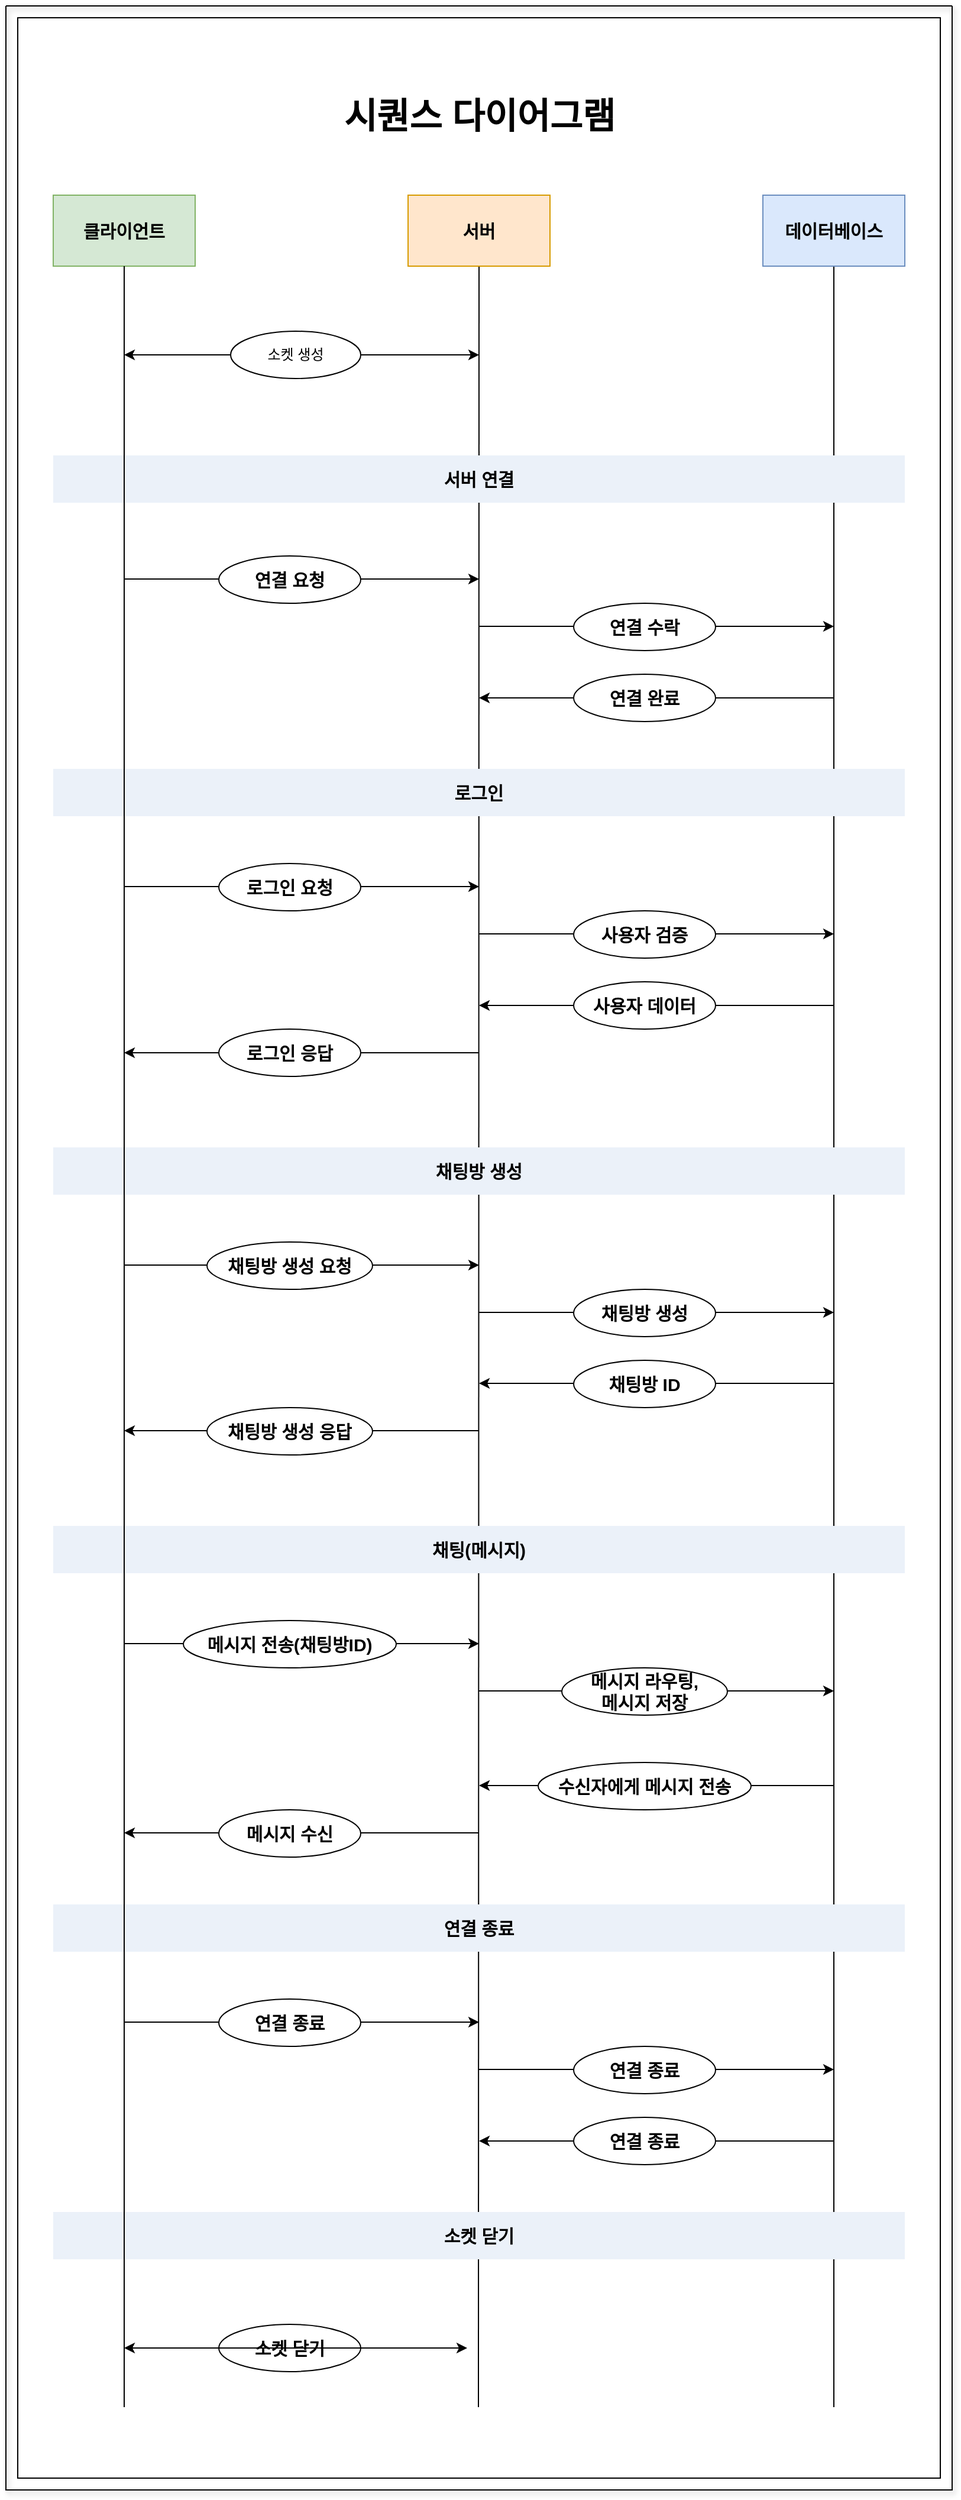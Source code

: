 <mxfile version="24.7.10">
  <diagram name="페이지-1" id="5Nco7DbLIY9qKy2n7g9x">
    <mxGraphModel dx="1434" dy="738" grid="1" gridSize="10" guides="1" tooltips="1" connect="1" arrows="1" fold="1" page="1" pageScale="1" pageWidth="827" pageHeight="1169" background="#ffffff" math="0" shadow="0">
      <root>
        <mxCell id="0" />
        <mxCell id="1" parent="0" />
        <mxCell id="mQip_7yPlVIr9bpcAe75-72" value="" style="swimlane;startSize=0;fillColor=default;gradientColor=none;rounded=0;glass=0;shadow=1;labelBackgroundColor=none;" parent="1" vertex="1">
          <mxGeometry x="10" y="10" width="800" height="2100" as="geometry">
            <mxRectangle y="400" width="50" height="40" as="alternateBounds" />
          </mxGeometry>
        </mxCell>
        <mxCell id="mQip_7yPlVIr9bpcAe75-73" value="" style="rounded=0;whiteSpace=wrap;html=1;" parent="mQip_7yPlVIr9bpcAe75-72" vertex="1">
          <mxGeometry x="10" y="10" width="780" height="2080" as="geometry" />
        </mxCell>
        <mxCell id="mQip_7yPlVIr9bpcAe75-52" value="" style="endArrow=classic;html=1;rounded=0;labelBackgroundColor=none;fontSize=15;fontStyle=1" parent="mQip_7yPlVIr9bpcAe75-72" edge="1">
          <mxGeometry width="50" height="50" relative="1" as="geometry">
            <mxPoint x="700" y="1805" as="sourcePoint" />
            <mxPoint x="400" y="1805" as="targetPoint" />
          </mxGeometry>
        </mxCell>
        <mxCell id="mQip_7yPlVIr9bpcAe75-17" value="" style="endArrow=classic;html=1;rounded=0;labelBackgroundColor=none;fontSize=15;fontStyle=1" parent="mQip_7yPlVIr9bpcAe75-72" edge="1">
          <mxGeometry width="50" height="50" relative="1" as="geometry">
            <mxPoint x="700" y="585" as="sourcePoint" />
            <mxPoint x="400" y="585" as="targetPoint" />
          </mxGeometry>
        </mxCell>
        <mxCell id="mQip_7yPlVIr9bpcAe75-8" value="" style="endArrow=classic;html=1;rounded=0;labelBackgroundColor=none;fontSize=15;fontStyle=1" parent="mQip_7yPlVIr9bpcAe75-72" edge="1">
          <mxGeometry width="50" height="50" relative="1" as="geometry">
            <mxPoint x="100" y="484.5" as="sourcePoint" />
            <mxPoint x="400" y="484.5" as="targetPoint" />
          </mxGeometry>
        </mxCell>
        <mxCell id="mQip_7yPlVIr9bpcAe75-12" value="연결 요청" style="ellipse;whiteSpace=wrap;html=1;labelBackgroundColor=none;fontSize=15;fontStyle=1" parent="mQip_7yPlVIr9bpcAe75-72" vertex="1">
          <mxGeometry x="180" y="465" width="120" height="40" as="geometry" />
        </mxCell>
        <mxCell id="mQip_7yPlVIr9bpcAe75-14" value="" style="endArrow=classic;html=1;rounded=0;labelBackgroundColor=none;fontSize=15;fontStyle=1" parent="mQip_7yPlVIr9bpcAe75-72" edge="1">
          <mxGeometry width="50" height="50" relative="1" as="geometry">
            <mxPoint x="400" y="524.5" as="sourcePoint" />
            <mxPoint x="700" y="524.5" as="targetPoint" />
          </mxGeometry>
        </mxCell>
        <mxCell id="mQip_7yPlVIr9bpcAe75-15" value="연결 수락" style="ellipse;whiteSpace=wrap;html=1;labelBackgroundColor=none;fontSize=15;fontStyle=1" parent="mQip_7yPlVIr9bpcAe75-72" vertex="1">
          <mxGeometry x="480" y="505" width="120" height="40" as="geometry" />
        </mxCell>
        <mxCell id="mQip_7yPlVIr9bpcAe75-16" value="연결 완료" style="ellipse;whiteSpace=wrap;html=1;labelBackgroundColor=none;fontSize=15;fontStyle=1" parent="mQip_7yPlVIr9bpcAe75-72" vertex="1">
          <mxGeometry x="480" y="565" width="120" height="40" as="geometry" />
        </mxCell>
        <mxCell id="mQip_7yPlVIr9bpcAe75-21" value="" style="endArrow=classic;html=1;rounded=0;labelBackgroundColor=none;fontSize=15;fontStyle=1" parent="mQip_7yPlVIr9bpcAe75-72" edge="1">
          <mxGeometry width="50" height="50" relative="1" as="geometry">
            <mxPoint x="100" y="744.5" as="sourcePoint" />
            <mxPoint x="400" y="744.5" as="targetPoint" />
          </mxGeometry>
        </mxCell>
        <mxCell id="mQip_7yPlVIr9bpcAe75-22" value="로그인 요청" style="ellipse;whiteSpace=wrap;html=1;labelBackgroundColor=none;fontSize=15;fontStyle=1" parent="mQip_7yPlVIr9bpcAe75-72" vertex="1">
          <mxGeometry x="180" y="725" width="120" height="40" as="geometry" />
        </mxCell>
        <mxCell id="mQip_7yPlVIr9bpcAe75-23" value="" style="endArrow=classic;html=1;rounded=0;labelBackgroundColor=none;fontSize=15;fontStyle=1" parent="mQip_7yPlVIr9bpcAe75-72" edge="1">
          <mxGeometry width="50" height="50" relative="1" as="geometry">
            <mxPoint x="400" y="784.5" as="sourcePoint" />
            <mxPoint x="700" y="784.5" as="targetPoint" />
          </mxGeometry>
        </mxCell>
        <mxCell id="mQip_7yPlVIr9bpcAe75-24" value="사용자 검증" style="ellipse;whiteSpace=wrap;html=1;labelBackgroundColor=none;fontSize=15;fontStyle=1" parent="mQip_7yPlVIr9bpcAe75-72" vertex="1">
          <mxGeometry x="480" y="765" width="120" height="40" as="geometry" />
        </mxCell>
        <mxCell id="mQip_7yPlVIr9bpcAe75-25" value="" style="endArrow=classic;html=1;rounded=0;labelBackgroundColor=none;fontSize=15;fontStyle=1" parent="mQip_7yPlVIr9bpcAe75-72" edge="1">
          <mxGeometry width="50" height="50" relative="1" as="geometry">
            <mxPoint x="700" y="845" as="sourcePoint" />
            <mxPoint x="400" y="845" as="targetPoint" />
          </mxGeometry>
        </mxCell>
        <mxCell id="mQip_7yPlVIr9bpcAe75-26" value="사용자 데이터" style="ellipse;whiteSpace=wrap;html=1;labelBackgroundColor=none;fontSize=15;fontStyle=1" parent="mQip_7yPlVIr9bpcAe75-72" vertex="1">
          <mxGeometry x="480" y="825" width="120" height="40" as="geometry" />
        </mxCell>
        <mxCell id="mQip_7yPlVIr9bpcAe75-27" value="" style="endArrow=classic;html=1;rounded=0;labelBackgroundColor=none;fontSize=15;fontStyle=1" parent="mQip_7yPlVIr9bpcAe75-72" edge="1">
          <mxGeometry width="50" height="50" relative="1" as="geometry">
            <mxPoint x="400" y="885" as="sourcePoint" />
            <mxPoint x="100" y="885" as="targetPoint" />
          </mxGeometry>
        </mxCell>
        <mxCell id="mQip_7yPlVIr9bpcAe75-28" value="로그인 응답" style="ellipse;whiteSpace=wrap;html=1;labelBackgroundColor=none;fontSize=15;fontStyle=1" parent="mQip_7yPlVIr9bpcAe75-72" vertex="1">
          <mxGeometry x="180" y="865" width="120" height="40" as="geometry" />
        </mxCell>
        <mxCell id="mQip_7yPlVIr9bpcAe75-29" value="" style="endArrow=classic;html=1;rounded=0;labelBackgroundColor=none;fontSize=15;fontStyle=1" parent="mQip_7yPlVIr9bpcAe75-72" edge="1">
          <mxGeometry width="50" height="50" relative="1" as="geometry">
            <mxPoint x="100" y="1064.5" as="sourcePoint" />
            <mxPoint x="400" y="1064.5" as="targetPoint" />
          </mxGeometry>
        </mxCell>
        <mxCell id="mQip_7yPlVIr9bpcAe75-30" value="채팅방 생성 요청" style="ellipse;whiteSpace=wrap;html=1;labelBackgroundColor=none;fontSize=15;fontStyle=1" parent="mQip_7yPlVIr9bpcAe75-72" vertex="1">
          <mxGeometry x="170" y="1045" width="140" height="40" as="geometry" />
        </mxCell>
        <mxCell id="mQip_7yPlVIr9bpcAe75-31" value="" style="endArrow=classic;html=1;rounded=0;labelBackgroundColor=none;fontSize=15;fontStyle=1" parent="mQip_7yPlVIr9bpcAe75-72" edge="1">
          <mxGeometry width="50" height="50" relative="1" as="geometry">
            <mxPoint x="400" y="1104.5" as="sourcePoint" />
            <mxPoint x="700" y="1104.5" as="targetPoint" />
          </mxGeometry>
        </mxCell>
        <mxCell id="mQip_7yPlVIr9bpcAe75-33" value="Text" style="edgeLabel;html=1;align=center;verticalAlign=middle;resizable=0;points=[];labelBackgroundColor=none;fontSize=15;fontStyle=1" parent="mQip_7yPlVIr9bpcAe75-31" vertex="1" connectable="0">
          <mxGeometry x="-0.027" y="-3" relative="1" as="geometry">
            <mxPoint y="1" as="offset" />
          </mxGeometry>
        </mxCell>
        <mxCell id="mQip_7yPlVIr9bpcAe75-32" value="채팅방 생성" style="ellipse;whiteSpace=wrap;html=1;labelBackgroundColor=none;fontSize=15;fontStyle=1" parent="mQip_7yPlVIr9bpcAe75-72" vertex="1">
          <mxGeometry x="480" y="1085" width="120" height="40" as="geometry" />
        </mxCell>
        <mxCell id="mQip_7yPlVIr9bpcAe75-34" value="" style="endArrow=classic;html=1;rounded=0;labelBackgroundColor=none;fontSize=15;fontStyle=1" parent="mQip_7yPlVIr9bpcAe75-72" edge="1">
          <mxGeometry width="50" height="50" relative="1" as="geometry">
            <mxPoint x="700" y="1164.5" as="sourcePoint" />
            <mxPoint x="400" y="1164.5" as="targetPoint" />
          </mxGeometry>
        </mxCell>
        <mxCell id="mQip_7yPlVIr9bpcAe75-35" value="채팅방 ID" style="ellipse;whiteSpace=wrap;html=1;labelBackgroundColor=none;fontSize=15;fontStyle=1" parent="mQip_7yPlVIr9bpcAe75-72" vertex="1">
          <mxGeometry x="480" y="1145" width="120" height="40" as="geometry" />
        </mxCell>
        <mxCell id="mQip_7yPlVIr9bpcAe75-37" value="" style="endArrow=classic;html=1;rounded=0;labelBackgroundColor=none;fontSize=15;fontStyle=1" parent="mQip_7yPlVIr9bpcAe75-72" edge="1">
          <mxGeometry width="50" height="50" relative="1" as="geometry">
            <mxPoint x="400" y="1204.5" as="sourcePoint" />
            <mxPoint x="100" y="1204.5" as="targetPoint" />
          </mxGeometry>
        </mxCell>
        <mxCell id="mQip_7yPlVIr9bpcAe75-38" value="채팅방 생성 응답" style="ellipse;whiteSpace=wrap;html=1;labelBackgroundColor=none;fontSize=15;fontStyle=1" parent="mQip_7yPlVIr9bpcAe75-72" vertex="1">
          <mxGeometry x="170" y="1185" width="140" height="40" as="geometry" />
        </mxCell>
        <mxCell id="mQip_7yPlVIr9bpcAe75-39" value="" style="endArrow=classic;html=1;rounded=0;labelBackgroundColor=none;fontSize=15;fontStyle=1" parent="mQip_7yPlVIr9bpcAe75-72" edge="1">
          <mxGeometry width="50" height="50" relative="1" as="geometry">
            <mxPoint x="100" y="1384.5" as="sourcePoint" />
            <mxPoint x="400" y="1384.5" as="targetPoint" />
          </mxGeometry>
        </mxCell>
        <mxCell id="mQip_7yPlVIr9bpcAe75-40" value="메시지 전송(채팅방ID)" style="ellipse;whiteSpace=wrap;html=1;labelBackgroundColor=none;fontSize=15;fontStyle=1" parent="mQip_7yPlVIr9bpcAe75-72" vertex="1">
          <mxGeometry x="150" y="1365" width="180" height="40" as="geometry" />
        </mxCell>
        <mxCell id="mQip_7yPlVIr9bpcAe75-41" value="" style="endArrow=classic;html=1;rounded=0;labelBackgroundColor=none;fontSize=15;fontStyle=1" parent="mQip_7yPlVIr9bpcAe75-72" edge="1">
          <mxGeometry width="50" height="50" relative="1" as="geometry">
            <mxPoint x="400" y="1424.5" as="sourcePoint" />
            <mxPoint x="700" y="1424.5" as="targetPoint" />
          </mxGeometry>
        </mxCell>
        <mxCell id="mQip_7yPlVIr9bpcAe75-42" value="메시지 라우팅,&lt;div style=&quot;font-size: 15px;&quot;&gt;메시지 저장&lt;/div&gt;" style="ellipse;whiteSpace=wrap;html=1;labelBackgroundColor=none;fontSize=15;fontStyle=1" parent="mQip_7yPlVIr9bpcAe75-72" vertex="1">
          <mxGeometry x="470" y="1405" width="140" height="40" as="geometry" />
        </mxCell>
        <mxCell id="mQip_7yPlVIr9bpcAe75-43" value="" style="endArrow=classic;html=1;rounded=0;labelBackgroundColor=none;fontSize=15;fontStyle=1" parent="mQip_7yPlVIr9bpcAe75-72" edge="1">
          <mxGeometry width="50" height="50" relative="1" as="geometry">
            <mxPoint x="700" y="1504.5" as="sourcePoint" />
            <mxPoint x="400" y="1504.5" as="targetPoint" />
          </mxGeometry>
        </mxCell>
        <mxCell id="mQip_7yPlVIr9bpcAe75-44" value="수신자에게 메시지 전송" style="ellipse;whiteSpace=wrap;html=1;labelBackgroundColor=none;fontSize=15;fontStyle=1" parent="mQip_7yPlVIr9bpcAe75-72" vertex="1">
          <mxGeometry x="450" y="1485" width="180" height="40" as="geometry" />
        </mxCell>
        <mxCell id="mQip_7yPlVIr9bpcAe75-45" value="" style="endArrow=classic;html=1;rounded=0;labelBackgroundColor=none;fontSize=15;fontStyle=1" parent="mQip_7yPlVIr9bpcAe75-72" edge="1">
          <mxGeometry width="50" height="50" relative="1" as="geometry">
            <mxPoint x="400" y="1544.5" as="sourcePoint" />
            <mxPoint x="100" y="1544.5" as="targetPoint" />
          </mxGeometry>
        </mxCell>
        <mxCell id="mQip_7yPlVIr9bpcAe75-46" value="메시지 수신" style="ellipse;whiteSpace=wrap;html=1;labelBackgroundColor=none;fontSize=15;fontStyle=1" parent="mQip_7yPlVIr9bpcAe75-72" vertex="1">
          <mxGeometry x="180" y="1525" width="120" height="40" as="geometry" />
        </mxCell>
        <mxCell id="mQip_7yPlVIr9bpcAe75-47" value="" style="endArrow=classic;html=1;rounded=0;labelBackgroundColor=none;fontSize=15;fontStyle=1" parent="mQip_7yPlVIr9bpcAe75-72" edge="1">
          <mxGeometry width="50" height="50" relative="1" as="geometry">
            <mxPoint x="100" y="1704.5" as="sourcePoint" />
            <mxPoint x="400" y="1704.5" as="targetPoint" />
          </mxGeometry>
        </mxCell>
        <mxCell id="mQip_7yPlVIr9bpcAe75-48" value="연결 종료" style="ellipse;whiteSpace=wrap;html=1;labelBackgroundColor=none;fontSize=15;fontStyle=1" parent="mQip_7yPlVIr9bpcAe75-72" vertex="1">
          <mxGeometry x="180" y="1685" width="120" height="40" as="geometry" />
        </mxCell>
        <mxCell id="mQip_7yPlVIr9bpcAe75-49" value="" style="endArrow=classic;html=1;rounded=0;labelBackgroundColor=none;fontSize=15;fontStyle=1" parent="mQip_7yPlVIr9bpcAe75-72" edge="1">
          <mxGeometry width="50" height="50" relative="1" as="geometry">
            <mxPoint x="400" y="1744.5" as="sourcePoint" />
            <mxPoint x="700" y="1744.5" as="targetPoint" />
          </mxGeometry>
        </mxCell>
        <mxCell id="mQip_7yPlVIr9bpcAe75-50" value="연결 종료" style="ellipse;whiteSpace=wrap;html=1;labelBackgroundColor=none;fontSize=15;fontStyle=1" parent="mQip_7yPlVIr9bpcAe75-72" vertex="1">
          <mxGeometry x="480" y="1725" width="120" height="40" as="geometry" />
        </mxCell>
        <mxCell id="mQip_7yPlVIr9bpcAe75-51" value="연결 종료" style="ellipse;whiteSpace=wrap;html=1;labelBackgroundColor=none;fontSize=15;fontStyle=1" parent="mQip_7yPlVIr9bpcAe75-72" vertex="1">
          <mxGeometry x="480" y="1785" width="120" height="40" as="geometry" />
        </mxCell>
        <mxCell id="OMf5q3nYXlA3u1OJrj_J-6" value="" style="endArrow=classic;startArrow=classic;html=1;rounded=0;" parent="mQip_7yPlVIr9bpcAe75-72" edge="1">
          <mxGeometry width="50" height="50" relative="1" as="geometry">
            <mxPoint x="100" y="295" as="sourcePoint" />
            <mxPoint x="400" y="295" as="targetPoint" />
          </mxGeometry>
        </mxCell>
        <mxCell id="OMf5q3nYXlA3u1OJrj_J-4" value="소켓 생성" style="ellipse;whiteSpace=wrap;html=1;" parent="mQip_7yPlVIr9bpcAe75-72" vertex="1">
          <mxGeometry x="190" y="275" width="110" height="40" as="geometry" />
        </mxCell>
        <mxCell id="OMf5q3nYXlA3u1OJrj_J-7" value="소켓 닫기" style="ellipse;whiteSpace=wrap;html=1;labelBackgroundColor=none;fontSize=15;fontStyle=1" parent="mQip_7yPlVIr9bpcAe75-72" vertex="1">
          <mxGeometry x="180" y="1960" width="120" height="40" as="geometry" />
        </mxCell>
        <mxCell id="OMf5q3nYXlA3u1OJrj_J-10" value="" style="endArrow=classic;startArrow=classic;html=1;rounded=0;" parent="mQip_7yPlVIr9bpcAe75-72" edge="1">
          <mxGeometry width="50" height="50" relative="1" as="geometry">
            <mxPoint x="100" y="1980" as="sourcePoint" />
            <mxPoint x="390" y="1980" as="targetPoint" />
          </mxGeometry>
        </mxCell>
        <mxCell id="SfTSVZw1g1ZskcPOhj9P-2" value="" style="endArrow=none;html=1;rounded=0;entryX=0.5;entryY=1;entryDx=0;entryDy=0;" edge="1" parent="mQip_7yPlVIr9bpcAe75-72" target="mQip_7yPlVIr9bpcAe75-3">
          <mxGeometry width="50" height="50" relative="1" as="geometry">
            <mxPoint x="399.5" y="2030" as="sourcePoint" />
            <mxPoint x="399.5" y="220" as="targetPoint" />
          </mxGeometry>
        </mxCell>
        <mxCell id="SfTSVZw1g1ZskcPOhj9P-3" value="" style="endArrow=none;html=1;rounded=0;entryX=0.5;entryY=1;entryDx=0;entryDy=0;" edge="1" parent="mQip_7yPlVIr9bpcAe75-72" target="mQip_7yPlVIr9bpcAe75-2">
          <mxGeometry width="50" height="50" relative="1" as="geometry">
            <mxPoint x="700" y="2030" as="sourcePoint" />
            <mxPoint x="700" y="270" as="targetPoint" />
          </mxGeometry>
        </mxCell>
        <mxCell id="mQip_7yPlVIr9bpcAe75-53" value="서버 연결" style="rounded=0;whiteSpace=wrap;html=1;labelBackgroundColor=none;fontStyle=1;fontSize=15;fillColor=#ebf1f9;strokeColor=none;" parent="mQip_7yPlVIr9bpcAe75-72" vertex="1">
          <mxGeometry x="40" y="380" width="720" height="40" as="geometry" />
        </mxCell>
        <mxCell id="mQip_7yPlVIr9bpcAe75-54" value="로그인" style="rounded=0;whiteSpace=wrap;html=1;labelBackgroundColor=none;fontStyle=1;fontSize=15;fillColor=#ebf1f9;strokeColor=none;" parent="mQip_7yPlVIr9bpcAe75-72" vertex="1">
          <mxGeometry x="40" y="645" width="720" height="40" as="geometry" />
        </mxCell>
        <mxCell id="mQip_7yPlVIr9bpcAe75-55" value="채팅방 생성" style="rounded=0;whiteSpace=wrap;html=1;labelBackgroundColor=none;fontStyle=1;fontSize=15;fillColor=#ebf1f9;strokeColor=none;" parent="mQip_7yPlVIr9bpcAe75-72" vertex="1">
          <mxGeometry x="40" y="965" width="720" height="40" as="geometry" />
        </mxCell>
        <mxCell id="mQip_7yPlVIr9bpcAe75-56" value="채팅(메시지)" style="rounded=0;whiteSpace=wrap;html=1;labelBackgroundColor=none;fontStyle=1;fontSize=15;fillColor=#ebf1f9;strokeColor=none;" parent="mQip_7yPlVIr9bpcAe75-72" vertex="1">
          <mxGeometry x="40" y="1285" width="720" height="40" as="geometry" />
        </mxCell>
        <mxCell id="mQip_7yPlVIr9bpcAe75-65" value="소켓 닫기" style="rounded=0;whiteSpace=wrap;html=1;labelBackgroundColor=none;fontStyle=1;fontSize=15;fillColor=#ebf1f9;strokeColor=none;" parent="mQip_7yPlVIr9bpcAe75-72" vertex="1">
          <mxGeometry x="40" y="1865" width="720" height="40" as="geometry" />
        </mxCell>
        <mxCell id="mQip_7yPlVIr9bpcAe75-57" value="연결 종료" style="rounded=0;whiteSpace=wrap;html=1;labelBackgroundColor=none;fontStyle=1;fontSize=15;fillColor=#ebf1f9;strokeColor=none;" parent="mQip_7yPlVIr9bpcAe75-72" vertex="1">
          <mxGeometry x="40" y="1605" width="720" height="40" as="geometry" />
        </mxCell>
        <mxCell id="mQip_7yPlVIr9bpcAe75-1" value="클라이언트" style="rounded=0;whiteSpace=wrap;html=1;fillColor=#d5e8d4;strokeColor=#82b366;labelBackgroundColor=none;fontSize=15;fontStyle=1" parent="1" vertex="1">
          <mxGeometry x="50" y="170" width="120" height="60" as="geometry" />
        </mxCell>
        <mxCell id="mQip_7yPlVIr9bpcAe75-2" value="데이터베이스" style="rounded=0;whiteSpace=wrap;html=1;fillColor=#dae8fc;strokeColor=#6c8ebf;labelBackgroundColor=none;fontSize=15;fontStyle=1" parent="1" vertex="1">
          <mxGeometry x="650" y="170" width="120" height="60" as="geometry" />
        </mxCell>
        <mxCell id="mQip_7yPlVIr9bpcAe75-3" value="서버" style="rounded=0;whiteSpace=wrap;html=1;fillColor=#ffe6cc;strokeColor=#d79b00;labelBackgroundColor=none;fontSize=15;fontStyle=1" parent="1" vertex="1">
          <mxGeometry x="350" y="170" width="120" height="60" as="geometry" />
        </mxCell>
        <mxCell id="mQip_7yPlVIr9bpcAe75-4" value="시퀀스 다이어그램" style="text;html=1;align=center;verticalAlign=middle;resizable=0;points=[];autosize=1;strokeColor=none;fillColor=none;labelBackgroundColor=none;fontStyle=1;fontSize=30;" parent="1" vertex="1">
          <mxGeometry x="275" y="78" width="270" height="50" as="geometry" />
        </mxCell>
        <mxCell id="SfTSVZw1g1ZskcPOhj9P-1" value="" style="endArrow=none;html=1;rounded=0;entryX=0.5;entryY=1;entryDx=0;entryDy=0;" edge="1" parent="1" target="mQip_7yPlVIr9bpcAe75-1">
          <mxGeometry width="50" height="50" relative="1" as="geometry">
            <mxPoint x="110" y="2040" as="sourcePoint" />
            <mxPoint x="440" y="460" as="targetPoint" />
          </mxGeometry>
        </mxCell>
      </root>
    </mxGraphModel>
  </diagram>
</mxfile>
